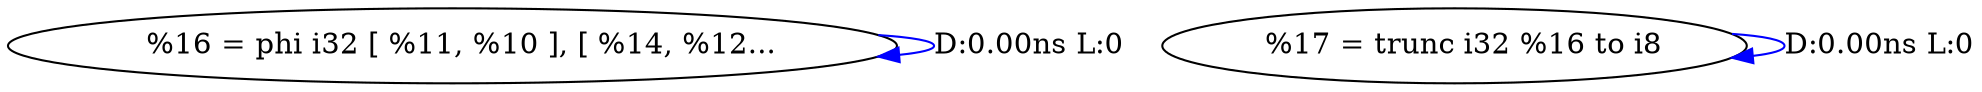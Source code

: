 digraph {
Node0x2b82c00[label="  %16 = phi i32 [ %11, %10 ], [ %14, %12..."];
Node0x2b82c00 -> Node0x2b82c00[label="D:0.00ns L:0",color=blue];
Node0x2b82ce0[label="  %17 = trunc i32 %16 to i8"];
Node0x2b82ce0 -> Node0x2b82ce0[label="D:0.00ns L:0",color=blue];
}
